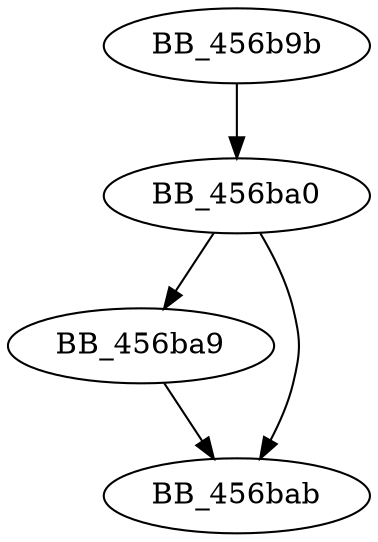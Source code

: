 DiGraph sub_456B9B{
BB_456b9b->BB_456ba0
BB_456ba0->BB_456ba9
BB_456ba0->BB_456bab
BB_456ba9->BB_456bab
}
